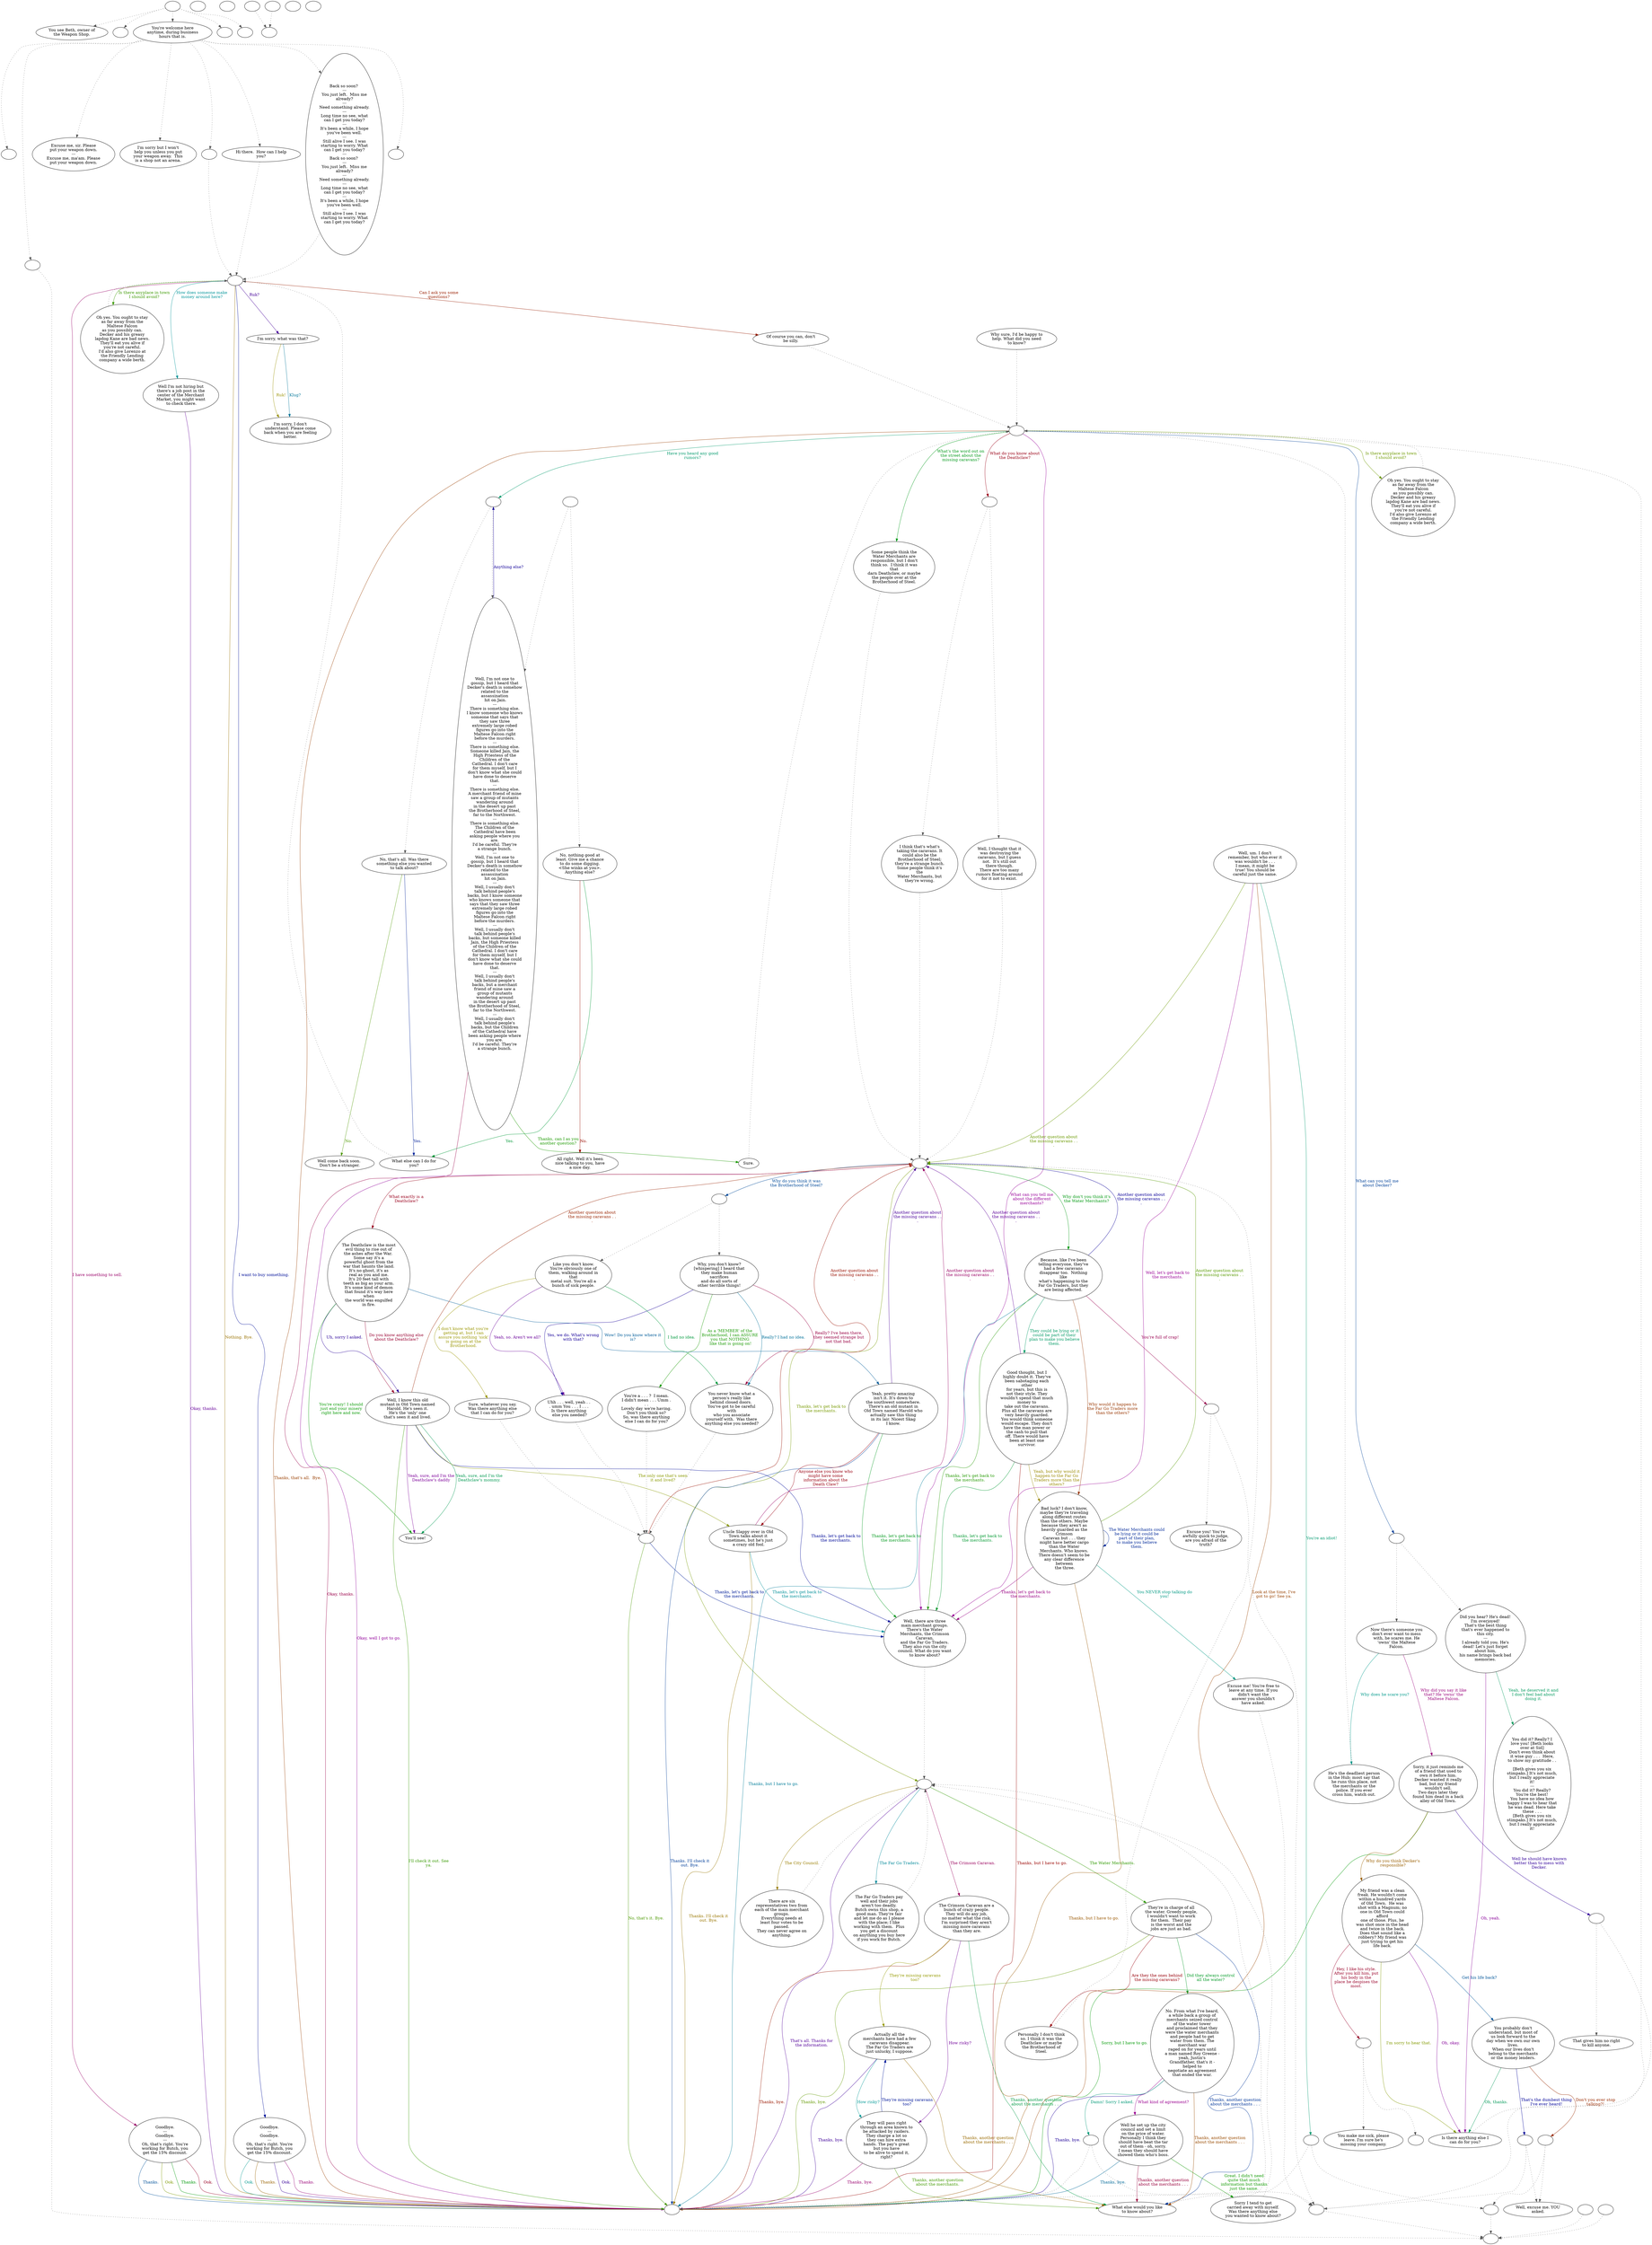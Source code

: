 digraph HBETH {
  "start" [style=filled       fillcolor="#FFFFFF"       color="#000000"]
  "start" -> "look_at_p_proc" [style=dotted color="#555555"]
  "start" -> "pickup_p_proc" [style=dotted color="#555555"]
  "start" -> "talk_p_proc" [style=dotted color="#555555"]
  "start" -> "critter_p_proc" [style=dotted color="#555555"]
  "start" -> "destroy_p_proc" [style=dotted color="#555555"]
  "start" [label=""]
  "combat" [style=filled       fillcolor="#FFFFFF"       color="#000000"]
  "combat" [label=""]
  "critter_p_proc" [style=filled       fillcolor="#FFFFFF"       color="#000000"]
  "critter_p_proc" [label=""]
  "pickup_p_proc" [style=filled       fillcolor="#FFFFFF"       color="#000000"]
  "pickup_p_proc" [label=""]
  "talk_p_proc" [style=filled       fillcolor="#FFFFFF"       color="#000000"]
  "talk_p_proc" -> "Get_Stuff" [style=dotted color="#555555"]
  "talk_p_proc" -> "get_reaction" [style=dotted color="#555555"]
  "talk_p_proc" -> "Beth55" [style=dotted color="#555555"]
  "talk_p_proc" -> "Beth56" [style=dotted color="#555555"]
  "talk_p_proc" -> "Beth64" [style=dotted color="#555555"]
  "talk_p_proc" -> "Beth65" [style=dotted color="#555555"]
  "talk_p_proc" -> "Beth00" [style=dotted color="#555555"]
  "talk_p_proc" -> "Put_Stuff" [style=dotted color="#555555"]
  "talk_p_proc" [label="You're welcome here\nanytime, during business\nhours that is."]
  "destroy_p_proc" [style=filled       fillcolor="#FFFFFF"       color="#000000"]
  "destroy_p_proc" [label=""]
  "damage_p_proc" [style=filled       fillcolor="#FFFFFF"       color="#000000"]
  "damage_p_proc" [label=""]
  "look_at_p_proc" [style=filled       fillcolor="#FFFFFF"       color="#000000"]
  "look_at_p_proc" [label="You see Beth, owner of\nthe Weapon Shop."]
  "Beth00" [style=filled       fillcolor="#FFFFFF"       color="#000000"]
  "Beth00" -> "Beth01" [style=dotted color="#555555"]
  "Beth00" [label="Hi there.  How can I help\nyou?"]
  "Beth01" [style=filled       fillcolor="#FFFFFF"       color="#000000"]
  "Beth01" [label=""]
  "Beth01" -> "Beth09" [label="Can I ask you some\nquestions?" color="#991E00" fontcolor="#991E00"]
  "Beth01" -> "Beth62" [label="I want to buy something." color="#000E99" fontcolor="#000E99"]
  "Beth01" -> "Beth68" [label="Is there anyplace in town\nI should avoid?" color="#3B9900" fontcolor="#3B9900"]
  "Beth01" -> "Beth63" [label="I have something to sell." color="#990068" fontcolor="#990068"]
  "Beth01" -> "Beth06" [label="How does someone make\nmoney around here?" color="#009499" fontcolor="#009499"]
  "Beth01" -> "BethEnd" [label="Nothing. Bye." color="#997100" fontcolor="#997100"]
  "Beth01" -> "Beth04" [label="Ruk?" color="#440099" fontcolor="#440099"]
  "Beth02" [style=filled       fillcolor="#FFFFFF"       color="#000000"]
  "Beth02" [label=""]
  "Beth02" -> "Beth36" [label="What's the word out on\nthe street about the\nmissing caravans?" color="#009918" fontcolor="#009918"]
  "Beth02" -> "Beth02a" [label="What do you know about\nthe Deathclaw?" color="#990015" fontcolor="#990015"]
  "Beth02" -> "Beth02b" [label="What can you tell me\nabout Decker?" color="#004199" fontcolor="#004199"]
  "Beth02" -> "Beth69" [label="Is there anyplace in town\nI should avoid?" color="#6E9900" fontcolor="#6E9900"]
  "Beth02" -> "Beth23" [label="What can you tell me\nabout the different\nmerchants?" color="#970099" fontcolor="#970099"]
  "Beth02" -> "Beth03a" [label="Have you heard any good\nrumors?" color="#00996B" fontcolor="#00996B"]
  "Beth02" -> "BethEnd" [label="Thanks, that's all.  Bye." color="#993E00" fontcolor="#993E00"]
  "Beth02a" [style=filled       fillcolor="#FFFFFF"       color="#000000"]
  "Beth02a" -> "Beth37" [style=dotted color="#555555"]
  "Beth02a" -> "Beth38" [style=dotted color="#555555"]
  "Beth02a" [label=""]
  "Beth02b" [style=filled       fillcolor="#FFFFFF"       color="#000000"]
  "Beth02b" -> "Beth66" [style=dotted color="#555555"]
  "Beth02b" -> "Beth14" [style=dotted color="#555555"]
  "Beth02b" [label=""]
  "Beth03" [style=filled       fillcolor="#FFFFFF"       color="#000000"]
  "Beth03" [label="Well, I'm not one to\ngossip, but I heard that\nDecker's death is somehow\nrelated to the\nassassination\n hit on Jain.\n---\nThere is something else.\nI know someone who knows\nsomeone that says that\nthey saw three\nextremely large robed\nfigures go into the\nMaltese Falcon right\nbefore the murders.\n---\nThere is something else.\nSomeone killed Jain, the\nHigh Priestess of the\nChildren of the\nCathedral. I don't care\nfor them myself, but I\ndon't know what she could\nhave done to deserve\nthat.\n---\nThere is something else.\nA merchant friend of mine\nsaw a group of mutants\nwandering around\nin the desert up past\nthe Brotherhood of Steel,\nfar to the Northwest.\n---\nThere is something else.\nThe Children of the\nCathedral have been\nasking people where you\nare.\nI'd be careful. They're\na strange bunch.\n---\nWell, I'm not one to\ngossip, but I heard that\nDecker's death is somehow\nrelated to the\nassassination\n hit on Jain.\n---\nWell, I usually don't\ntalk behind people's\nbacks, but I know someone\nwho knows someone that\nsays that they saw three\nextremely large robed\nfigures go into the\nMaltese Falcon right\nbefore the murders.\n---\nWell, I usually don't\ntalk behind people's\nbacks, but someone killed\nJain, the High Priestess\nof the Children of the\nCathedral. I don't care\nfor them myself, but I\ndon't know what she could\nhave done to deserve\nthat.\n---\nWell, I usually don't\ntalk behind people's\nbacks, but a merchant\nfriend of mine saw a\ngroup of mutants\nwandering around\nin the desert up past\nthe Brotherhood of Steel,\nfar to the Northwest.\n---\nWell, I usually don't\ntalk behind people's\nbacks, but the Children\nof the Cathedral have\nbeen asking people where\nyou are.\nI'd be careful. They're\na strange bunch."]
  "Beth03" -> "Beth03a" [label="Anything else?" color="#110099" fontcolor="#110099"]
  "Beth03" -> "Beth39" [label="Thanks, can I as you\nanother question?" color="#1B9900" fontcolor="#1B9900"]
  "Beth03" -> "BethEnd" [label="Okay, thanks." color="#990048" fontcolor="#990048"]
  "Beth03a" [style=filled       fillcolor="#FFFFFF"       color="#000000"]
  "Beth03a" -> "Beth03" [style=dotted color="#555555"]
  "Beth03a" -> "Beth12" [style=dotted color="#555555"]
  "Beth03a" [label=""]
  "Beth04" [style=filled       fillcolor="#FFFFFF"       color="#000000"]
  "Beth04" [label="I'm sorry, what was that?"]
  "Beth04" -> "Beth05" [label="Klug?" color="#007599" fontcolor="#007599"]
  "Beth04" -> "Beth05" [label="Ruk!" color="#999100" fontcolor="#999100"]
  "Beth05" [style=filled       fillcolor="#FFFFFF"       color="#000000"]
  "Beth05" [label="I'm sorry, I don't\nunderstand. Please come\nback when you are feeling\nbetter."]
  "Beth06" [style=filled       fillcolor="#FFFFFF"       color="#000000"]
  "Beth06" [label="Well I'm not hiring but\nthere's a job post in the\ncenter of the Merchant\nMarket, you might want\n to check there."]
  "Beth06" -> "BethEnd" [label="Okay, thanks." color="#640099" fontcolor="#640099"]
  "Beth07" [style=filled       fillcolor="#FFFFFF"       color="#000000"]
  "Beth07" [label="No, nothing good at\nleast. Give me a chance\nto do some digging.\n<She winks at you>.\nAnything else?"]
  "Beth07" -> "Beth08" [label="Yes." color="#009937" fontcolor="#009937"]
  "Beth07" -> "Beth11" [label="No." color="#990B00" fontcolor="#990B00"]
  "Beth08" [style=filled       fillcolor="#FFFFFF"       color="#000000"]
  "Beth08" -> "Beth01" [style=dotted color="#555555"]
  "Beth08" [label="What else can I do for\nyou?"]
  "Beth09" [style=filled       fillcolor="#FFFFFF"       color="#000000"]
  "Beth09" -> "Beth02" [style=dotted color="#555555"]
  "Beth09" [label="Of course you can, don't\nbe silly."]
  "Beth10" [style=filled       fillcolor="#FFFFFF"       color="#000000"]
  "Beth10" -> "Beth02" [style=dotted color="#555555"]
  "Beth10" [label="Why sure, I'd be happy to\nhelp. What did you need\nto know?"]
  "Beth11" [style=filled       fillcolor="#FFFFFF"       color="#000000"]
  "Beth11" [label="All right. Well it's been\nnice talking to you, have\na nice day."]
  "Beth12" [style=filled       fillcolor="#FFFFFF"       color="#000000"]
  "Beth12" [label="No, that's all. Was there\nsomething else you wanted\nto talk about?"]
  "Beth12" -> "Beth08" [label="Yes." color="#002299" fontcolor="#002299"]
  "Beth12" -> "Beth13" [label="No." color="#4F9900" fontcolor="#4F9900"]
  "Beth13" [style=filled       fillcolor="#FFFFFF"       color="#000000"]
  "Beth13" [label="Well come back soon. \nDon't be a stranger."]
  "Beth14" [style=filled       fillcolor="#FFFFFF"       color="#000000"]
  "Beth14" [label="Now there's someone you\ndon't ever want to mess\nwith, he scares me. He\n'owns' the Maltese\nFalcon."]
  "Beth14" -> "Beth15" [label="Why did you say it like\nthat? He 'owns' the\nMaltese Falcon." color="#99007B" fontcolor="#99007B"]
  "Beth14" -> "Beth20" [label="Why does he scare you? " color="#00998A" fontcolor="#00998A"]
  "Beth15" [style=filled       fillcolor="#FFFFFF"       color="#000000"]
  "Beth15" [label="Sorry, it just reminds me\nof a friend that used to\nown it before him.\nDecker wanted it really\nbad, but my friend\nwouldn't sell.\nTwo days later they\nfound him dead in a back\nalley of Old Town."]
  "Beth15" -> "Beth16" [label="Why do you think Decker's\nresponsible?" color="#995E00" fontcolor="#995E00"]
  "Beth15" -> "Beth15a" [label="Well he should have known\nbetter than to mess with\nDecker." color="#310099" fontcolor="#310099"]
  "Beth15" -> "BethEnd" [label="Sorry, but I have to go." color="#009904" fontcolor="#009904"]
  "Beth15a" [style=filled       fillcolor="#FFFFFF"       color="#000000"]
  "Beth15a" -> "BigDownReact" [style=dotted color="#555555"]
  "Beth15a" -> "Beth21" [style=dotted color="#555555"]
  "Beth15a" [label=""]
  "Beth16" [style=filled       fillcolor="#FFFFFF"       color="#000000"]
  "Beth16" [label="My friend was a clean\nfreak. He wouldn't come\nwithin a hundred yards\nof Old Town.  He was\nshot with a Magnum; no\none in Old Town could\nafford\none of those. Plus, he\nwas shot once in the head\nand twice in the back.\nDoes that sound like a\nrobbery? My friend was\njust trying to get his\nlife back."]
  "Beth16" -> "Beth16a" [label="Hey, I like his style.\nAfter you kill him, put\nhis body in the\nplace he despises the\nmost." color="#990028" fontcolor="#990028"]
  "Beth16" -> "Beth17" [label="Get his life back?" color="#005599" fontcolor="#005599"]
  "Beth16" -> "Beth18" [label="I'm sorry to hear that." color="#829900" fontcolor="#829900"]
  "Beth16" -> "Beth18" [label="Oh, okay." color="#840099" fontcolor="#840099"]
  "Beth16a" [style=filled       fillcolor="#FFFFFF"       color="#000000"]
  "Beth16a" -> "BottomReact" [style=dotted color="#555555"]
  "Beth16a" -> "Beth22" [style=dotted color="#555555"]
  "Beth16a" [label=""]
  "Beth17" [style=filled       fillcolor="#FFFFFF"       color="#000000"]
  "Beth17" [label="You probably don't\nunderstand, but most of\nus look forward to the\nday when we own our own\nlives.\nWhen our lives don't\nbelong to the merchants\nor the money lenders."]
  "Beth17" -> "Beth18" [label="Oh, thanks." color="#009957" fontcolor="#009957"]
  "Beth17" -> "Beth17a" [label="Don't you ever stop\ntalking?!" color="#992A00" fontcolor="#992A00"]
  "Beth17" -> "Beth17b" [label="That's the dumbest thing\nI've ever heard!" color="#000299" fontcolor="#000299"]
  "Beth17a" [style=filled       fillcolor="#FFFFFF"       color="#000000"]
  "Beth17a" -> "DownReact" [style=dotted color="#555555"]
  "Beth17a" -> "Beth19" [style=dotted color="#555555"]
  "Beth17a" [label=""]
  "Beth17b" [style=filled       fillcolor="#FFFFFF"       color="#000000"]
  "Beth17b" -> "BigDownReact" [style=dotted color="#555555"]
  "Beth17b" -> "Beth19" [style=dotted color="#555555"]
  "Beth17b" [label=""]
  "Beth18" [style=filled       fillcolor="#FFFFFF"       color="#000000"]
  "Beth18" -> "Beth02" [style=dotted color="#555555"]
  "Beth18" [label="Is there anything else I\ncan do for you?"]
  "Beth19" [style=filled       fillcolor="#FFFFFF"       color="#000000"]
  "Beth19" [label="Well, excuse me. YOU\nasked."]
  "Beth20" [style=filled       fillcolor="#FFFFFF"       color="#000000"]
  "Beth20" -> "Beth02" [style=dotted color="#555555"]
  "Beth20" [label="He's the deadliest person\nin the Hub; most say that\nhe runs this place, not\nthe merchants or the\npolice. If you ever\ncross him, watch out."]
  "Beth21" [style=filled       fillcolor="#FFFFFF"       color="#000000"]
  "Beth21" [label="That gives him no right\nto kill anyone."]
  "Beth22" [style=filled       fillcolor="#FFFFFF"       color="#000000"]
  "Beth22" [label="You make me sick, please\nleave. I'm sure he's\nmissing your company."]
  "Beth23" [style=filled       fillcolor="#FFFFFF"       color="#000000"]
  "Beth23" -> "Beth24" [style=dotted color="#555555"]
  "Beth23" [label="Well, there are three\nmain merchant groups.\nThere's the Water\nMerchants, the Crimson\nCaravan,\nand the Far Go Traders.\nThey also run the city\ncouncil. What do you want\nto know about?"]
  "Beth24" [style=filled       fillcolor="#FFFFFF"       color="#000000"]
  "Beth24" [label=""]
  "Beth24" -> "Beth25" [label="The Water Merchants." color="#2F9900" fontcolor="#2F9900"]
  "Beth24" -> "Beth30" [label="The Crimson Caravan." color="#99005C" fontcolor="#99005C"]
  "Beth24" -> "Beth33" [label="The Far Go Traders." color="#008899" fontcolor="#008899"]
  "Beth24" -> "Beth42" [label="The City Council." color="#997D00" fontcolor="#997D00"]
  "Beth24" -> "BethEnd" [label="That's all. Thanks for\nthe information." color="#510099" fontcolor="#510099"]
  "Beth25" [style=filled       fillcolor="#FFFFFF"       color="#000000"]
  "Beth25" [label="They're in charge of all\nthe water. Greedy people,\nI wouldn't want to work\nfor them.  Their pay\nis the worst and the\njobs are just as bad."]
  "Beth25" -> "Beth27" [label="Did they always control\nall the water?" color="#009924" fontcolor="#009924"]
  "Beth25" -> "Beth34" [label="Are they the ones behind\nthe missing caravans?" color="#990009" fontcolor="#990009"]
  "Beth25" -> "Beth26" [label="Thanks, another question\nabout the merchants . . ." color="#003599" fontcolor="#003599"]
  "Beth25" -> "BethEnd" [label="Thanks, bye." color="#629900" fontcolor="#629900"]
  "Beth26" [style=filled       fillcolor="#FFFFFF"       color="#000000"]
  "Beth26" -> "Beth24" [style=dotted color="#555555"]
  "Beth26" [label="What else would you like\nto know about?"]
  "Beth27" [style=filled       fillcolor="#FFFFFF"       color="#000000"]
  "Beth27" [label="No. From what I've heard,\na while back a group of\nmerchants seized control\nof the water tower\nand proclaimed that they\nwere the water merchants\nand people had to get\nwater from them. The\nmerchant war\nraged on for years until\na man named Roy Greene -\nyeah, Justin's\nGrandfather, that's it -\nhelped to\nnegotiate an agreement\nthat ended the war."]
  "Beth27" -> "Beth28" [label="What kind of agreement?" color="#99008F" fontcolor="#99008F"]
  "Beth27" -> "Beth27a" [label="Damn! Sorry I asked." color="#009977" fontcolor="#009977"]
  "Beth27" -> "Beth26" [label="Thanks, another question\nabout the merchants . . ." color="#994A00" fontcolor="#994A00"]
  "Beth27" -> "BethEnd" [label="Thanks, bye." color="#1D0099" fontcolor="#1D0099"]
  "Beth27a" [style=filled       fillcolor="#FFFFFF"       color="#000000"]
  "Beth27a" -> "BigDownReact" [style=dotted color="#555555"]
  "Beth27a" -> "BethEnd" [style=dotted color="#555555"]
  "Beth27a" [label=""]
  "Beth28" [style=filled       fillcolor="#FFFFFF"       color="#000000"]
  "Beth28" [label="Well he set up the city\ncouncil and set a limit\non the price of water.\nPersonally I think they\nshould have beat the tar\nout of them - oh, sorry.\nI mean they should have\nshowed them who's boss."]
  "Beth28" -> "Beth29" [label="Great. I didn't need\nquite that much\ninformation but thanks\njust the same." color="#0F9900" fontcolor="#0F9900"]
  "Beth28" -> "Beth26" [label="Thanks, another question\nabout the merchants . . ." color="#99003C" fontcolor="#99003C"]
  "Beth28" -> "BethEnd" [label="Thanks, bye." color="#006999" fontcolor="#006999"]
  "Beth29" [style=filled       fillcolor="#FFFFFF"       color="#000000"]
  "Beth29" -> "Beth24" [style=dotted color="#555555"]
  "Beth29" [label="Sorry I tend to get\ncarried away with myself.\nWas there anything else\nyou wanted to know about?"]
  "Beth30" [style=filled       fillcolor="#FFFFFF"       color="#000000"]
  "Beth30" [label="The Crimson Caravan are a\nbunch of crazy people.\nThey will do any job,\nno matter what the risk.\nI'm surprised they aren't\nmissing more caravans\n than they are."]
  "Beth30" -> "Beth32" [label="They're missing caravans\ntoo?" color="#959900" fontcolor="#959900"]
  "Beth30" -> "Beth31" [label="How risky?" color="#700099" fontcolor="#700099"]
  "Beth30" -> "Beth26" [label="Thanks, another question\nabout the merchants . . ." color="#009944" fontcolor="#009944"]
  "Beth30" -> "BethEnd" [label="Thanks, bye." color="#991700" fontcolor="#991700"]
  "Beth31" [style=filled       fillcolor="#FFFFFF"       color="#000000"]
  "Beth31" [label="They will pass right\nthrough an area known to\nbe attacked by raiders.\nThey charge a lot so\nthey can hire extra\nhands. The pay's great\nbut you have\nto be alive to spend it,\nright?"]
  "Beth31" -> "Beth32" [label="They're missing caravans\ntoo?" color="#001699" fontcolor="#001699"]
  "Beth31" -> "Beth26" [label="Thanks, another question\nabout the merchants." color="#429900" fontcolor="#429900"]
  "Beth31" -> "BethEnd" [label="Thanks, bye." color="#99006F" fontcolor="#99006F"]
  "Beth32" [style=filled       fillcolor="#FFFFFF"       color="#000000"]
  "Beth32" [label="Actually all the\nmerchants have had a few\ncaravans disappear.\nThe Far Go Traders are\njust unlucky, I suppose."]
  "Beth32" -> "Beth31" [label="How risky?" color="#009996" fontcolor="#009996"]
  "Beth32" -> "Beth26" [label="Thanks, another question\nabout the merchants . . ." color="#996A00" fontcolor="#996A00"]
  "Beth32" -> "BethEnd" [label="Thanks, bye." color="#3D0099" fontcolor="#3D0099"]
  "Beth33" [style=filled       fillcolor="#FFFFFF"       color="#000000"]
  "Beth33" -> "Beth24" [style=dotted color="#555555"]
  "Beth33" [label="The Far Go Traders pay\nwell and their jobs\naren't too deadly.\nButch owns this shop, a\ngood man. They're fair\nand let me do as I please\nwith the place; I like\nworking with them.  Plus\nyou get a discount\non anything you buy here\nif you work for Butch."]
  "Beth34" [style=filled       fillcolor="#FFFFFF"       color="#000000"]
  "Beth34" -> "Beth35" [style=dotted color="#555555"]
  "Beth34" [label="Personally I don't think\nso. I think it was the\nDeathclaw or maybe\nthe Brotherhood of\nSteel."]
  "Beth35" [style=filled       fillcolor="#FFFFFF"       color="#000000"]
  "Beth35" [label=""]
  "Beth35" -> "Beth40" [label="Why don't you think it's\nthe Water Merchants?" color="#009910" fontcolor="#009910"]
  "Beth35" -> "Beth46" [label="What exactly is a\nDeathclaw?" color="#99001C" fontcolor="#99001C"]
  "Beth35" -> "Beth35a" [label="Why do you think it was\nthe Brotherhood of Steel?" color="#004999" fontcolor="#004999"]
  "Beth35" -> "Beth24" [label="Thanks, let's get back to\nthe merchants." color="#769900" fontcolor="#769900"]
  "Beth35" -> "BethEnd" [label="Okay, well I got to go." color="#900099" fontcolor="#900099"]
  "Beth35a" [style=filled       fillcolor="#FFFFFF"       color="#000000"]
  "Beth35a" -> "Beth54" [style=dotted color="#555555"]
  "Beth35a" -> "Beth53" [style=dotted color="#555555"]
  "Beth35a" [label=""]
  "Beth36" [style=filled       fillcolor="#FFFFFF"       color="#000000"]
  "Beth36" -> "Beth35" [style=dotted color="#555555"]
  "Beth36" [label="Some people think the\nWater Merchants are\nresponsible, but I don't\nthink so.  I think it was\nthat\ndarn Deathclaw, or maybe\nthe people over at the\nBrotherhood of Steel."]
  "Beth37" [style=filled       fillcolor="#FFFFFF"       color="#000000"]
  "Beth37" -> "Beth35" [style=dotted color="#555555"]
  "Beth37" [label="Well, I thought that it\nwas destroying the\ncaravans, but I guess\nnot.  It's still out\nthere though.\nThere are too many\nrumors floating around\nfor it not to exist."]
  "Beth38" [style=filled       fillcolor="#FFFFFF"       color="#000000"]
  "Beth38" -> "Beth35" [style=dotted color="#555555"]
  "Beth38" [label="I think that's what's\ntaking the caravans. It\ncould also be the\nBrotherhood of Steel;\nthey're a strange bunch.\nSome people think it's\nthe\nWater Merchants, but\nthey're wrong."]
  "Beth39" [style=filled       fillcolor="#FFFFFF"       color="#000000"]
  "Beth39" -> "Beth02" [style=dotted color="#555555"]
  "Beth39" [label="Sure."]
  "Beth40" [style=filled       fillcolor="#FFFFFF"       color="#000000"]
  "Beth40" [label="Because, like I've been\ntelling everyone, they've\nhad a few caravans\ndisappear too.  Nothing\nlike\nwhat's happening to the\nFar Go Traders, but they\nare being affected."]
  "Beth40" -> "Beth43" [label="They could be lying or it\ncould be part of their\nplan to make you believe\nthem." color="#009963" fontcolor="#009963"]
  "Beth40" -> "Beth44" [label="Why would it happen to\nthe Far Go Traders more\nthan the others?" color="#993600" fontcolor="#993600"]
  "Beth40" -> "Beth35" [label="Another question about\nthe missing caravans . .\n." color="#0A0099" fontcolor="#0A0099"]
  "Beth40" -> "Beth23" [label="Thanks, let's get back to\nthe merchants." color="#239900" fontcolor="#239900"]
  "Beth40" -> "Beth40a" [label="You're full of crap!" color="#99004F" fontcolor="#99004F"]
  "Beth40" -> "BethEnd" [label="Thanks, but I have to go." color="#007C99" fontcolor="#007C99"]
  "Beth40a" [style=filled       fillcolor="#FFFFFF"       color="#000000"]
  "Beth40a" -> "BigDownReact" [style=dotted color="#555555"]
  "Beth40a" -> "Beth41" [style=dotted color="#555555"]
  "Beth40a" [label=""]
  "Beth41" [style=filled       fillcolor="#FFFFFF"       color="#000000"]
  "Beth41" [label="Excuse you! You're\nawfully quick to judge,\nare you afraid of the\ntruth?"]
  "Beth42" [style=filled       fillcolor="#FFFFFF"       color="#000000"]
  "Beth42" -> "Beth24" [style=dotted color="#555555"]
  "Beth42" [label="There are six\nrepresentatives two from\neach of the main merchant\ngroups.\nEverything needs at\nleast four votes to be\npassed.\nThey can never agree on\nanything."]
  "Beth43" [style=filled       fillcolor="#FFFFFF"       color="#000000"]
  "Beth43" [label="Good thought, but I\nhighly doubt it. They've\nbeen sabotaging each\nother\nfor years, but this is\nnot their style. They\nwouldn't spend that much\nmoney to\ntake out the caravans.\nPlus all the caravans are\nvery heavily guarded.\nYou would think someone\nwould escape. They don't\nhave the man power or\nthe cash to pull that\noff. There would have\nbeen at least one\nsurvivor."]
  "Beth43" -> "Beth44" [label="Yeah, but why would it\nhappen to the Far Go\nTraders more than the\nothers?" color="#998900" fontcolor="#998900"]
  "Beth43" -> "Beth35" [label="Another question about\nthe missing caravans . .\n." color="#5D0099" fontcolor="#5D0099"]
  "Beth43" -> "Beth23" [label="Thanks, let's get back to\nthe merchants." color="#009930" fontcolor="#009930"]
  "Beth43" -> "BethEnd" [label="Thanks, but I have to go." color="#990300" fontcolor="#990300"]
  "Beth44" [style=filled       fillcolor="#FFFFFF"       color="#000000"]
  "Beth44" [label="Bad luck? I don't know,\nmaybe they're traveling\nalong different routes\nthan the others. Maybe\nbecause they aren't as\nheavily guarded as the\nCrimson\nCaravan but . . . they\nmight have better cargo\nthan the Water\nMerchants. Who knows.\nThere doesn't seem to be\nany clear difference\nbetween\n the three."]
  "Beth44" -> "Beth44" [label="The Water Merchants could\nbe lying or it could be\npart of their plan,\nto make you believe\nthem." color="#002999" fontcolor="#002999"]
  "Beth44" -> "Beth35" [label="Another question about\nthe missing caravans . .\n." color="#569900" fontcolor="#569900"]
  "Beth44" -> "Beth23" [label="Thanks, let's get back to\nthe merchants." color="#990083" fontcolor="#990083"]
  "Beth44" -> "Beth45" [label="You NEVER stop talking do\nyou!" color="#009983" fontcolor="#009983"]
  "Beth44" -> "BethEnd" [label="Thanks, but I have to go." color="#995600" fontcolor="#995600"]
  "Beth45" [style=filled       fillcolor="#FFFFFF"       color="#000000"]
  "Beth45" -> "BigDownReact" [style=dotted color="#555555"]
  "Beth45" [label="Excuse me! You're free to\nleave at any time. If you\ndidn't want the\nanswer you shouldn't\nhave asked."]
  "Beth46" [style=filled       fillcolor="#FFFFFF"       color="#000000"]
  "Beth46" [label="The Deathclaw is the most\nevil thing to rise out of\nthe ashes after the War. \nSome say it's a\npowerful ghost from the\nwar that haunts the land.\nIt's no ghost, it's as\nreal as you and me.\nIt's 20 feet tall with\nteeth as big as your arm.\nIt's some kind of demon\nthat found it's way here\nwhen\nthe world was engulfed\nin fire."]
  "Beth46" -> "Beth47" [label="Uh, sorry I asked." color="#290099" fontcolor="#290099"]
  "Beth46" -> "Beth49" [label="You're crazy! I should\njust end your misery\nright here and now." color="#039900" fontcolor="#039900"]
  "Beth46" -> "Beth47" [label="Do you know anything else\nabout the Deathclaw?" color="#990030" fontcolor="#990030"]
  "Beth46" -> "Beth50" [label="Wow! Do you know where it\nis?" color="#005C99" fontcolor="#005C99"]
  "Beth47" [style=filled       fillcolor="#FFFFFF"       color="#000000"]
  "Beth47" [label="Well, I know this old\nmutant in Old Town named\nHarold. He's seen it.\nHe's the 'only' one\nthat's seen it and lived."]
  "Beth47" -> "Beth48" [label="The only one that's seen\nit and lived?" color="#899900" fontcolor="#899900"]
  "Beth47" -> "Beth49" [label="Yeah, sure, and I'm the\nDeathclaw's daddy" color="#7C0099" fontcolor="#7C0099"]
  "Beth47" -> "Beth49" [label="Yeah, sure, and I'm the\nDeathclaw's mommy." color="#009950" fontcolor="#009950"]
  "Beth47" -> "Beth35" [label="Another question about\nthe missing caravans . .\n." color="#992300" fontcolor="#992300"]
  "Beth47" -> "Beth23" [label="Thanks, let's get back to\nthe merchants." color="#000A99" fontcolor="#000A99"]
  "Beth47" -> "BethEnd" [label="I'll check it out. See\nya." color="#369900" fontcolor="#369900"]
  "Beth48" [style=filled       fillcolor="#FFFFFF"       color="#000000"]
  "Beth48" [label="Uncle Slappy over in Old\nTown talks about it\nsometimes, but he's just\n a crazy old fool."]
  "Beth48" -> "Beth35" [label="Another question about\nthe missing caravans . .\n." color="#990063" fontcolor="#990063"]
  "Beth48" -> "Beth23" [label="Thanks, let's get back to\nthe merchants." color="#009099" fontcolor="#009099"]
  "Beth48" -> "BethEnd" [label="Thanks. I'll check it\nout. Bye." color="#997600" fontcolor="#997600"]
  "Beth49" [style=filled       fillcolor="#FFFFFF"       color="#000000"]
  "Beth49" [label="You'll see!"]
  "Beth50" [style=filled       fillcolor="#FFFFFF"       color="#000000"]
  "Beth50" [label="Yeah, pretty amazing\nisn't it. It's down to\nthe southwest somewhere.\nThere's an old mutant in\nOld Town named Harold who\nactually saw this thing\nin its lair. Nicest Skag\nI know."]
  "Beth50" -> "Beth35" [label="Another question about\nthe missing caravans . .\n." color="#490099" fontcolor="#490099"]
  "Beth50" -> "Beth23" [label="Thanks, let's get back to\nthe merchants." color="#00991C" fontcolor="#00991C"]
  "Beth50" -> "Beth48" [label="Anyone else you know who\nmight have some\ninformation about the\nDeath Claw?" color="#990010" fontcolor="#990010"]
  "Beth50" -> "BethEnd" [label="Thanks. I'll check it\nout. Bye." color="#003D99" fontcolor="#003D99"]
  "Beth52" [style=filled       fillcolor="#FFFFFF"       color="#000000"]
  "Beth52" [label="Well, um. I don't\nremember, but who ever it\nwas wouldn't lie . . .\nI mean, it might be\ntrue! You should be\ncareful just the same."]
  "Beth52" -> "Beth35" [label="Another question about\nthe missing caravans . .\n." color="#6A9900" fontcolor="#6A9900"]
  "Beth52" -> "Beth23" [label="Well, let's get back to\nthe merchants." color="#990096" fontcolor="#990096"]
  "Beth52" -> "Beth52a" [label="You're an idiot!" color="#00996F" fontcolor="#00996F"]
  "Beth52" -> "BethEnd" [label="Look at the time, I've\ngot to go! See ya." color="#994300" fontcolor="#994300"]
  "Beth52a" [style=filled       fillcolor="#FFFFFF"       color="#000000"]
  "Beth52a" -> "DownReact" [style=dotted color="#555555"]
  "Beth52a" -> "BethEnd" [style=dotted color="#555555"]
  "Beth52a" [label=""]
  "Beth53" [style=filled       fillcolor="#FFFFFF"       color="#000000"]
  "Beth53" [label="Why, you don't know?\n[whispering] I heard that\nthey make human\nsacrifices\nand do all sorts of\nother terrible things!"]
  "Beth53" -> "Beth57" [label="Yes, we do. What's wrong\nwith that?" color="#160099" fontcolor="#160099"]
  "Beth53" -> "Beth59" [label="As a 'MEMBER' of the\nBrotherhood, I can ASSURE\nyou that NOTHING\n like that is going on!" color="#179900" fontcolor="#179900"]
  "Beth53" -> "Beth58" [label="Really? I've been there,\nthey seemed strange but\nnot that bad." color="#990043" fontcolor="#990043"]
  "Beth53" -> "Beth58" [label="Really? I had no idea." color="#007099" fontcolor="#007099"]
  "Beth54" [style=filled       fillcolor="#FFFFFF"       color="#000000"]
  "Beth54" [label="Like you don't know.\nYou're obviously one of\nthem, walking around in\nthat\nmetal suit. You're all a\nbunch of sick people."]
  "Beth54" -> "Beth61" [label="I don't know what you're\ngetting at, but I can\nassure you nothing 'sick'\nis going on at the\nBrotherhood." color="#999500" fontcolor="#999500"]
  "Beth54" -> "Beth57" [label="Yeah, so. Aren't we all?" color="#690099" fontcolor="#690099"]
  "Beth54" -> "Beth58" [label="I had no idea." color="#00993C" fontcolor="#00993C"]
  "Beth55" [style=filled       fillcolor="#FFFFFF"       color="#000000"]
  "Beth55" [label="Excuse me, sir. Please\nput your weapon down.\n---\nExcuse me, ma'am. Please\nput your weapon down."]
  "Beth56" [style=filled       fillcolor="#FFFFFF"       color="#000000"]
  "Beth56" [label="I'm sorry but I won't\nhelp you unless you put\nyour weapon away.  This\nis a shop not an arena."]
  "Beth57" [style=filled       fillcolor="#FFFFFF"       color="#000000"]
  "Beth57" -> "Beth60" [style=dotted color="#555555"]
  "Beth57" [label="Uhh . . . well, yeah . .\n. umm You . . . I . . .\nIs there anything\n else you needed?"]
  "Beth58" [style=filled       fillcolor="#FFFFFF"       color="#000000"]
  "Beth58" -> "Beth60" [style=dotted color="#555555"]
  "Beth58" [label="You never know what a\nperson's really like\nbehind closed doors. \nYou've got to be careful\nwith\nwho you associate\nyourself with.  Was there\nanything else you needed?"]
  "Beth59" [style=filled       fillcolor="#FFFFFF"       color="#000000"]
  "Beth59" -> "Beth60" [style=dotted color="#555555"]
  "Beth59" [label="You're a . . . ?  I mean.\nI didn't mean . . . Umm .\n. .\nLovely day we're having.\nDon't you think so?\nSo, was there anything\nelse I can do for you?"]
  "Beth60" [style=filled       fillcolor="#FFFFFF"       color="#000000"]
  "Beth60" [label=""]
  "Beth60" -> "Beth35" [label="Another question about\nthe missing caravans . .\n." color="#990F00" fontcolor="#990F00"]
  "Beth60" -> "Beth23" [label="Thanks, let's get back to\nthe merchants." color="#001D99" fontcolor="#001D99"]
  "Beth60" -> "BethEnd" [label="No, that's it. Bye." color="#4A9900" fontcolor="#4A9900"]
  "Beth61" [style=filled       fillcolor="#FFFFFF"       color="#000000"]
  "Beth61" -> "Beth60" [style=dotted color="#555555"]
  "Beth61" [label="Sure, whatever you say.\nWas there anything else\nthat I can do for you?"]
  "Beth62" [style=filled       fillcolor="#FFFFFF"       color="#000000"]
  "Beth62" [label="Goodbye.\n---\nGoodbye.\n---\nOh, that's right. You're\nworking for Butch, you\nget the 15% discount."]
  "Beth62" -> "BethEnd" [label="Thanks." color="#990077" fontcolor="#990077"]
  "Beth62" -> "BethEnd" [label="Ook." color="#00998F" fontcolor="#00998F"]
  "Beth62" -> "BethEnd" [label="Thanks." color="#996200" fontcolor="#996200"]
  "Beth62" -> "BethEnd" [label="Ook." color="#360099" fontcolor="#360099"]
  "Beth63" [style=filled       fillcolor="#FFFFFF"       color="#000000"]
  "Beth63" [label="Goodbye.\n---\nGoodbye.\n---\nOh, that's right. You're\nworking for Butch, you\nget the 15% discount."]
  "Beth63" -> "BethEnd" [label="Thanks." color="#009909" fontcolor="#009909"]
  "Beth63" -> "BethEnd" [label="Ook." color="#990024" fontcolor="#990024"]
  "Beth63" -> "BethEnd" [label="Thanks." color="#005099" fontcolor="#005099"]
  "Beth63" -> "BethEnd" [label="Ook." color="#7D9900" fontcolor="#7D9900"]
  "Beth64" [style=filled       fillcolor="#FFFFFF"       color="#000000"]
  "Beth64" -> "Beth01" [style=dotted color="#555555"]
  "Beth64" [label="Back so soon? \n---\nYou just left.  Miss me\nalready?\n---\nNeed something already.\n---\nLong time no see, what\ncan I get you today?\n---\nIt's been a while, I hope\nyou've been well.\n---\nStill alive I see. I was\nstarting to worry. What\ncan I get you today?\n---\nBack so soon? \n---\nYou just left.  Miss me\nalready?\n---\nNeed something already.\n---\nLong time no see, what\ncan I get you today?\n---\nIt's been a while, I hope\nyou've been well.\n---\nStill alive I see. I was\nstarting to worry. What\ncan I get you today?"]
  "Beth65" [style=filled       fillcolor="#FFFFFF"       color="#000000"]
  "Beth65" -> "Beth01" [style=dotted color="#555555"]
  "Beth65" [label=""]
  "Beth66" [style=filled       fillcolor="#FFFFFF"       color="#000000"]
  "Beth66" [label="Did you hear? He's dead!\nI'm overjoyed!\nThat's the best thing\nthat's ever happened to\nthis city.\n---\nI already told you. He's\ndead! Let's just forget\nabout him,\nhis name brings back bad\nmemories."]
  "Beth66" -> "Beth18" [label="Oh, yeah." color="#880099" fontcolor="#880099"]
  "Beth66" -> "Beth67" [label="Yeah, he deserved it and\nI don't feel bad about\ndoing it." color="#00995C" fontcolor="#00995C"]
  "Beth67" [style=filled       fillcolor="#FFFFFF"       color="#000000"]
  "Beth67" [label="You did it? Really? I\nlove you! [Beth looks\nover at Sid]\nDon't even think about\nit wise guy . . .  Here,\nto show my gratitude . .\n.\n[Beth gives you six\nstimpaks.] It's not much,\nbut I really appreciate\nit!\n---\nYou did it? Really?\nYou're the best!\nYou have no idea how\nhappy I was to hear that\nhe was dead. Here take\nthese . . .\n[Beth gives you six\nstimpaks.] It's not much,\nbut I really appreciate\nit!"]
  "Beth68" [style=filled       fillcolor="#FFFFFF"       color="#000000"]
  "Beth68" -> "Beth01" [style=dotted color="#555555"]
  "Beth68" [label="Oh yes. You ought to stay\nas far away from the\nMaltese Falcon\nas you possibly can.\nDecker and his greasy\nlapdog Kane are bad news.\nThey'll eat you alive if\nyou're not careful.\nI'd also give Lorenzo at\nthe Friendly Lending\ncompany a wide berth."]
  "Beth69" [style=filled       fillcolor="#FFFFFF"       color="#000000"]
  "Beth69" -> "Beth02" [style=dotted color="#555555"]
  "Beth69" [label="Oh yes. You ought to stay\nas far away from the\nMaltese Falcon\nas you possibly can.\nDecker and his greasy\nlapdog Kane are bad news.\nThey'll eat you alive if\nyou're not careful.\nI'd also give Lorenzo at\nthe Friendly Lending\ncompany a wide berth."]
  "BethEnd" [style=filled       fillcolor="#FFFFFF"       color="#000000"]
  "BethEnd" [label=""]
  "Get_Stuff" [style=filled       fillcolor="#FFFFFF"       color="#000000"]
  "Get_Stuff" [label=""]
  "Put_Stuff" [style=filled       fillcolor="#FFFFFF"       color="#000000"]
  "Put_Stuff" [label=""]
  "get_reaction" [style=filled       fillcolor="#FFFFFF"       color="#000000"]
  "get_reaction" -> "ReactToLevel" [style=dotted color="#555555"]
  "get_reaction" [label=""]
  "ReactToLevel" [style=filled       fillcolor="#FFFFFF"       color="#000000"]
  "ReactToLevel" [label=""]
  "LevelToReact" [style=filled       fillcolor="#FFFFFF"       color="#000000"]
  "LevelToReact" [label=""]
  "UpReact" [style=filled       fillcolor="#FFFFFF"       color="#000000"]
  "UpReact" -> "ReactToLevel" [style=dotted color="#555555"]
  "UpReact" [label=""]
  "DownReact" [style=filled       fillcolor="#FFFFFF"       color="#000000"]
  "DownReact" -> "ReactToLevel" [style=dotted color="#555555"]
  "DownReact" [label=""]
  "BottomReact" [style=filled       fillcolor="#FFFFFF"       color="#000000"]
  "BottomReact" [label=""]
  "TopReact" [style=filled       fillcolor="#FFFFFF"       color="#000000"]
  "TopReact" [label=""]
  "BigUpReact" [style=filled       fillcolor="#FFFFFF"       color="#000000"]
  "BigUpReact" -> "ReactToLevel" [style=dotted color="#555555"]
  "BigUpReact" [label=""]
  "BigDownReact" [style=filled       fillcolor="#FFFFFF"       color="#000000"]
  "BigDownReact" -> "ReactToLevel" [style=dotted color="#555555"]
  "BigDownReact" [label=""]
  "UpReactLevel" [style=filled       fillcolor="#FFFFFF"       color="#000000"]
  "UpReactLevel" -> "LevelToReact" [style=dotted color="#555555"]
  "UpReactLevel" [label=""]
  "DownReactLevel" [style=filled       fillcolor="#FFFFFF"       color="#000000"]
  "DownReactLevel" -> "LevelToReact" [style=dotted color="#555555"]
  "DownReactLevel" [label=""]
  "Goodbyes" [style=filled       fillcolor="#FFFFFF"       color="#000000"]
  "Goodbyes" [label=""]
  "Beth02c" [style=filled       fillcolor="#FFFFFF"       color="#000000"]
  "Beth02c" -> "Beth03" [style=dotted color="#555555"]
  "Beth02c" -> "Beth07" [style=dotted color="#555555"]
  "Beth02c" [label=""]
}